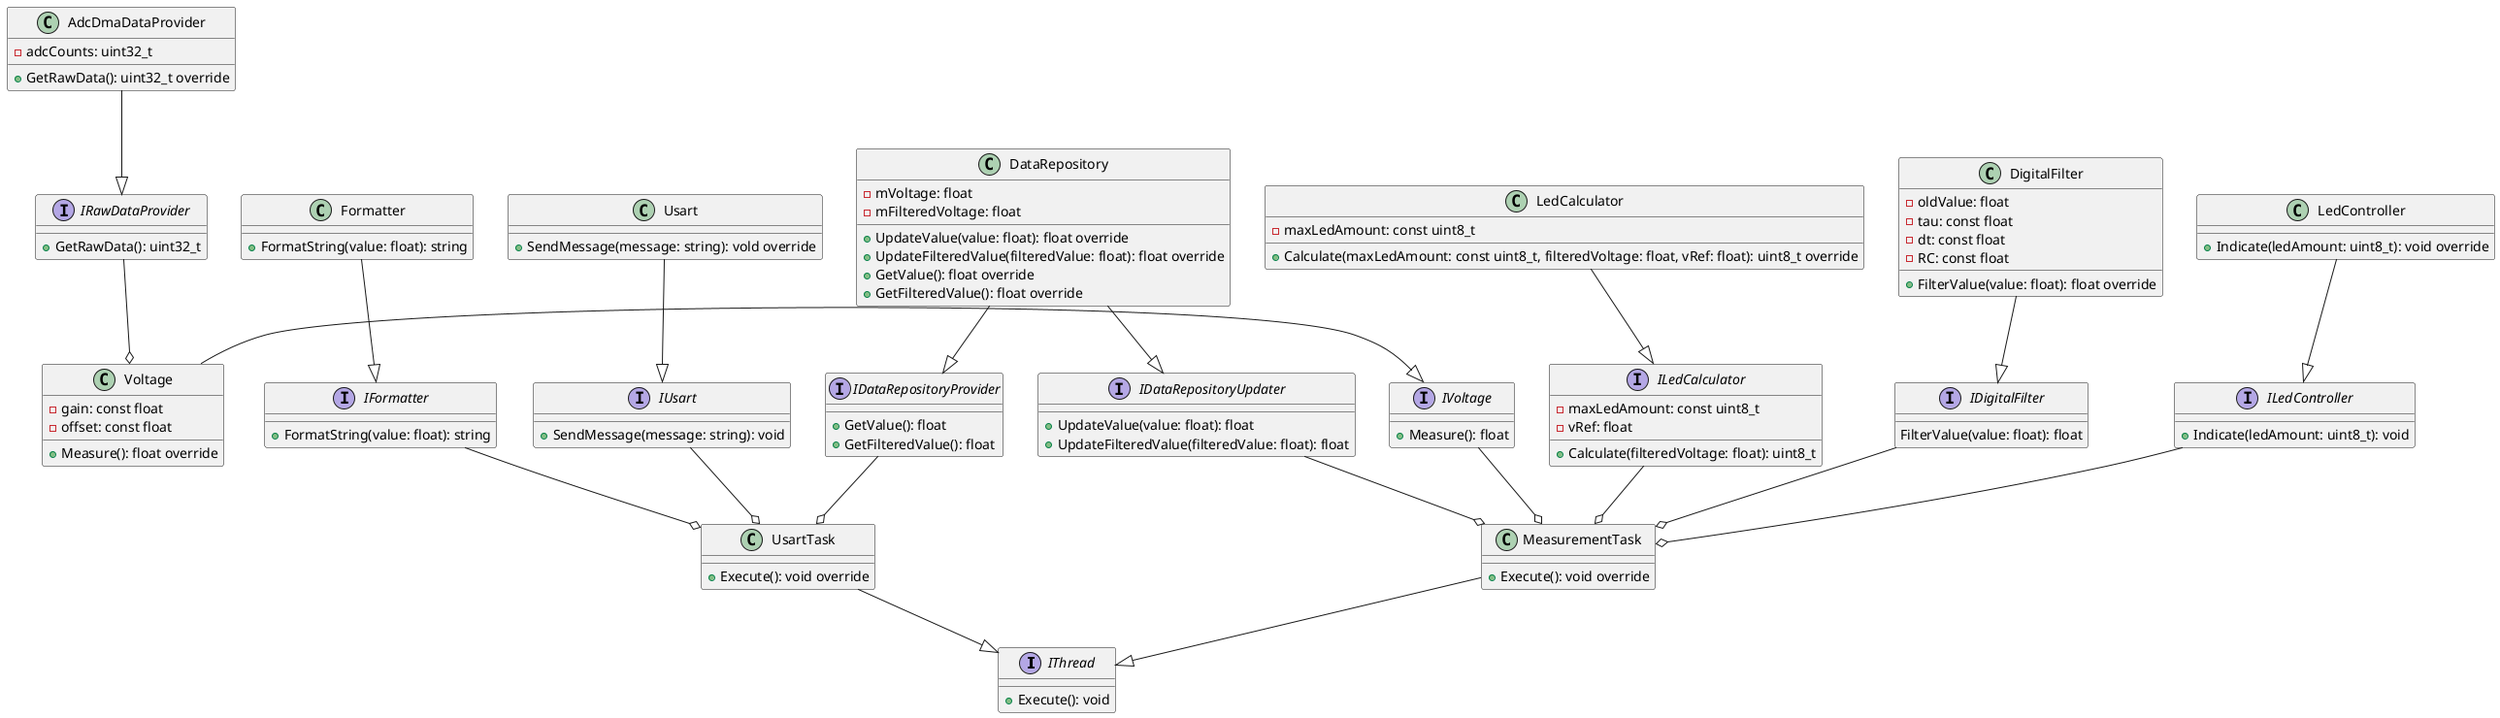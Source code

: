 [plantuml, png]
----
@startuml architecture

interface IThread
{
    +Execute(): void
}

class MeasurementTask
{
    +Execute(): void override
}

class UsartTask
{
    +Execute(): void override
}

interface IDigitalFilter
{
    FilterValue(value: float): float
}

class DigitalFilter
{
    -oldValue: float
    -tau: const float
    -dt: const float
    -RC: const float
    +FilterValue(value: float): float override
}

interface ILedController
{
    +Indicate(ledAmount: uint8_t): void
}

class LedController
{
    +Indicate(ledAmount: uint8_t): void override
}

interface ILedCalculator
{
    -maxLedAmount: const uint8_t
    -vRef: float
    +Calculate(filteredVoltage: float): uint8_t
}

class LedCalculator
{
    -maxLedAmount: const uint8_t
    +Calculate(maxLedAmount: const uint8_t, filteredVoltage: float, vRef: float): uint8_t override
}

interface IRawDataProvider
{
    +GetRawData(): uint32_t
}

class AdcDmaDataProvider
{
    -adcCounts: uint32_t
    +GetRawData(): uint32_t override
}

interface IVoltage
{
    +Measure(): float
}

class Voltage
{
    -gain: const float
    -offset: const float
    +Measure(): float override
}

interface IUsart
{
    +SendMessage(message: string): void
}

class Usart
{
    +SendMessage(message: string): vold override
}

interface IDataRepositoryUpdater
{
    +UpdateValue(value: float): float
    +UpdateFilteredValue(filteredValue: float): float
}

interface IDataRepositoryProvider
{
    +GetValue(): float
    +GetFilteredValue(): float
}

class DataRepository
{
    -mVoltage: float
    -mFilteredVoltage: float
    +UpdateValue(value: float): float override
    +UpdateFilteredValue(filteredValue: float): float override
    +GetValue(): float override
    +GetFilteredValue(): float override
}

interface IFormatter
{
    +FormatString(value: float): string
}

class Formatter
{
    +FormatString(value: float): string
}

AdcDmaDataProvider --|> IRawDataProvider
IRawDataProvider --o Voltage
Voltage -|> IVoltage
IVoltage --o MeasurementTask

DigitalFilter --|> IDigitalFilter
IDigitalFilter --o MeasurementTask

LedCalculator --|> ILedCalculator
ILedCalculator --o MeasurementTask
LedController --|> ILedController
ILedController --o MeasurementTask

Usart --|> IUsart
IUsart --o UsartTask
Formatter --|> IFormatter
IFormatter --o UsartTask
IDataRepositoryProvider --o UsartTask


DataRepository --|> IDataRepositoryProvider
DataRepository --|> IDataRepositoryUpdater
IDataRepositoryUpdater --o MeasurementTask

MeasurementTask --|> IThread
UsartTask --|> IThread

@enduml
----